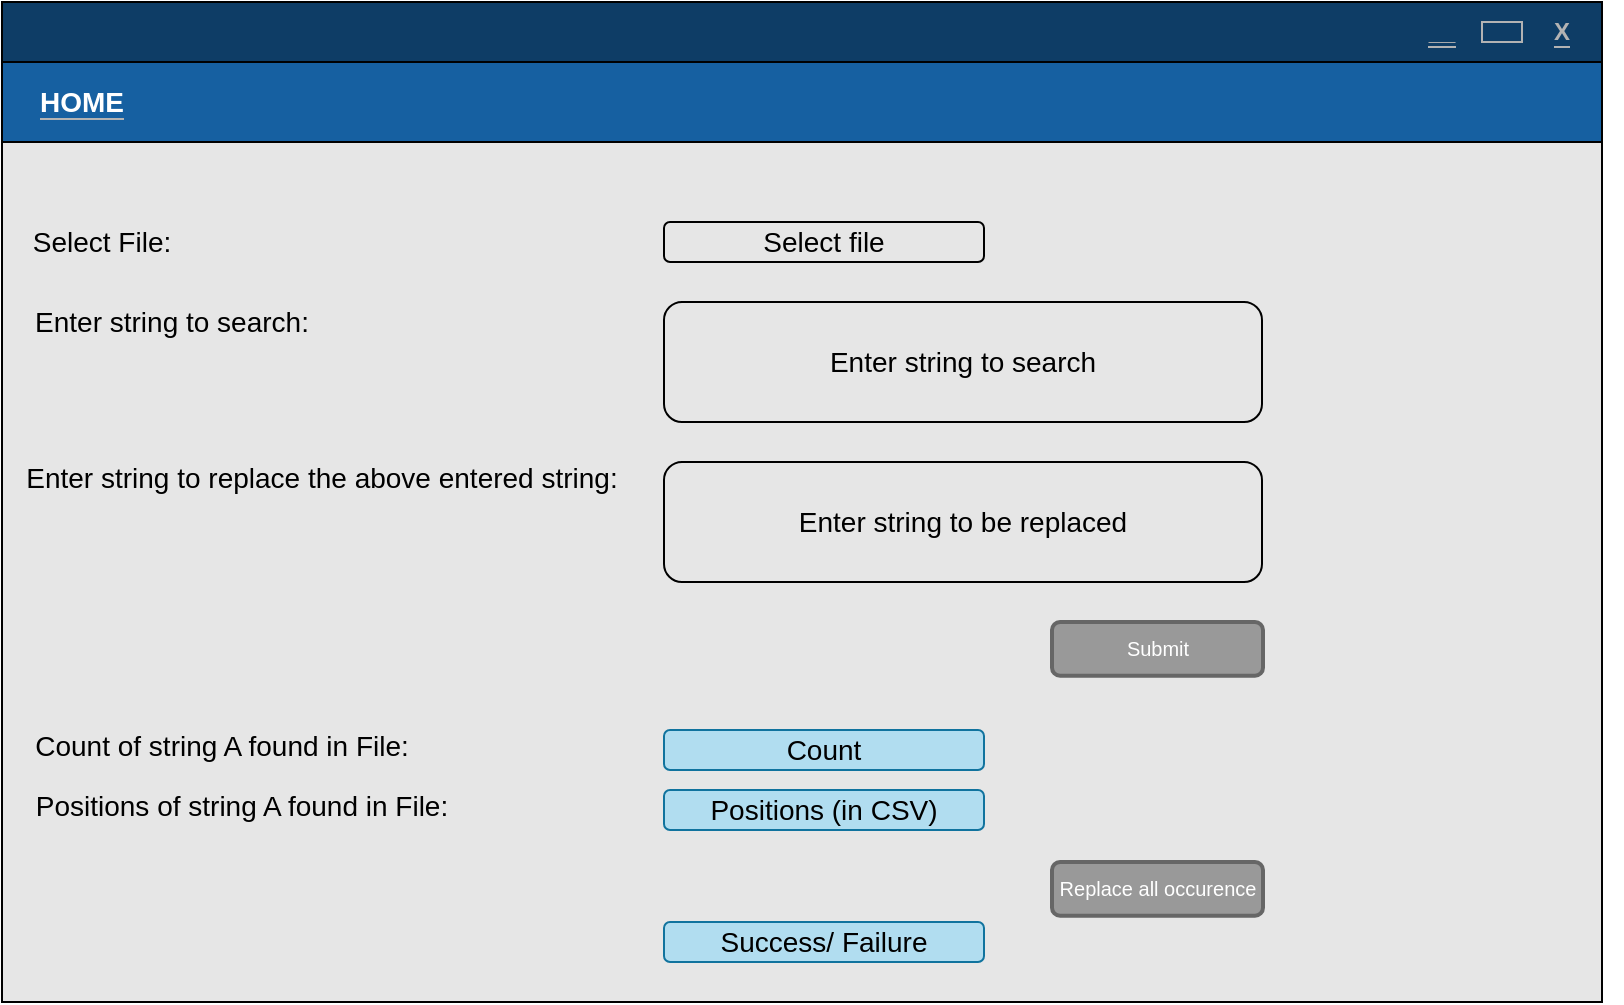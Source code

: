 <mxfile version="13.7.8" type="github">
  <diagram id="6a731a19-8d31-9384-78a2-239565b7b9f0" name="Page-1">
    <mxGraphModel dx="60" dy="1796" grid="1" gridSize="10" guides="1" tooltips="1" connect="1" arrows="1" fold="1" page="1" pageScale="1" pageWidth="827" pageHeight="1169" background="#FFFFFF" math="0" shadow="0">
      <root>
        <mxCell id="0" />
        <mxCell id="1" parent="0" />
        <mxCell id="rTS4U9SxdUz9XE0HRq8G-1060" value="" style="rounded=0;whiteSpace=wrap;html=1;fontColor=#333333;fillColor=#E6E6E6;" vertex="1" parent="1">
          <mxGeometry x="830" y="-820" width="800" height="500" as="geometry" />
        </mxCell>
        <mxCell id="rTS4U9SxdUz9XE0HRq8G-1062" value="" style="rounded=0;whiteSpace=wrap;html=1;fillColor=#0E3D66;" vertex="1" parent="1">
          <mxGeometry x="830" y="-820" width="800" height="30" as="geometry" />
        </mxCell>
        <mxCell id="rTS4U9SxdUz9XE0HRq8G-1063" value="" style="rounded=0;whiteSpace=wrap;html=1;fillColor=#1660A1;" vertex="1" parent="1">
          <mxGeometry x="830" y="-790" width="800" height="40" as="geometry" />
        </mxCell>
        <mxCell id="rTS4U9SxdUz9XE0HRq8G-1065" value="" style="rounded=0;whiteSpace=wrap;html=1;fillColor=#0E3D66;strokeColor=#B3B3B3;" vertex="1" parent="1">
          <mxGeometry x="1570" y="-810" width="20" height="10" as="geometry" />
        </mxCell>
        <mxCell id="rTS4U9SxdUz9XE0HRq8G-1069" value="&lt;span style=&quot;background-color: rgb(14 , 61 , 102)&quot;&gt;X&lt;/span&gt;" style="text;html=1;strokeColor=none;fillColor=none;align=center;verticalAlign=middle;whiteSpace=wrap;rounded=0;labelBackgroundColor=#B3B3B3;fontColor=#B3B3B3;strokeWidth=8;fontStyle=1" vertex="1" parent="1">
          <mxGeometry x="1580" y="-820" width="60" height="30" as="geometry" />
        </mxCell>
        <mxCell id="rTS4U9SxdUz9XE0HRq8G-1070" value="&lt;span style=&quot;background-color: rgb(14 , 61 , 102)&quot;&gt;__&lt;/span&gt;" style="text;html=1;strokeColor=none;fillColor=none;align=center;verticalAlign=middle;whiteSpace=wrap;rounded=0;labelBackgroundColor=#B3B3B3;fontColor=#B3B3B3;strokeWidth=8;fontStyle=1" vertex="1" parent="1">
          <mxGeometry x="1520" y="-820" width="60" height="30" as="geometry" />
        </mxCell>
        <mxCell id="rTS4U9SxdUz9XE0HRq8G-1071" value="&lt;span style=&quot;background-color: rgb(22, 96, 161); font-size: 14px;&quot;&gt;HOME&lt;/span&gt;" style="text;html=1;strokeColor=none;fillColor=none;align=center;verticalAlign=middle;whiteSpace=wrap;rounded=0;labelBackgroundColor=#B3B3B3;fontColor=#FFFFFF;fontStyle=1;fontSize=14;" vertex="1" parent="1">
          <mxGeometry x="840" y="-785" width="60" height="30" as="geometry" />
        </mxCell>
        <mxCell id="rTS4U9SxdUz9XE0HRq8G-1072" value="Select File:" style="text;html=1;strokeColor=none;fillColor=none;align=center;verticalAlign=middle;whiteSpace=wrap;rounded=0;labelBackgroundColor=none;fontSize=14;" vertex="1" parent="1">
          <mxGeometry x="840" y="-710" width="80" height="20" as="geometry" />
        </mxCell>
        <mxCell id="rTS4U9SxdUz9XE0HRq8G-1073" value="Select file" style="rounded=1;whiteSpace=wrap;html=1;labelBackgroundColor=none;strokeWidth=1;fillColor=#E6E6E6;gradientColor=none;fontSize=14;fontColor=#000000;" vertex="1" parent="1">
          <mxGeometry x="1161" y="-710" width="160" height="20" as="geometry" />
        </mxCell>
        <mxCell id="rTS4U9SxdUz9XE0HRq8G-1074" value="Enter string to search:" style="text;html=1;strokeColor=none;fillColor=none;align=center;verticalAlign=middle;whiteSpace=wrap;rounded=0;labelBackgroundColor=none;fontSize=14;" vertex="1" parent="1">
          <mxGeometry x="840" y="-670" width="150" height="20" as="geometry" />
        </mxCell>
        <mxCell id="rTS4U9SxdUz9XE0HRq8G-1075" value="Enter string to search" style="rounded=1;whiteSpace=wrap;html=1;labelBackgroundColor=none;strokeWidth=1;fillColor=#E6E6E6;gradientColor=none;fontSize=14;fontColor=#000000;" vertex="1" parent="1">
          <mxGeometry x="1161" y="-670" width="299" height="60" as="geometry" />
        </mxCell>
        <mxCell id="rTS4U9SxdUz9XE0HRq8G-1076" value="Enter string to replace the above entered string:" style="text;html=1;strokeColor=none;fillColor=none;align=center;verticalAlign=middle;whiteSpace=wrap;rounded=0;labelBackgroundColor=none;fontSize=14;" vertex="1" parent="1">
          <mxGeometry x="840" y="-594" width="300" height="24" as="geometry" />
        </mxCell>
        <mxCell id="rTS4U9SxdUz9XE0HRq8G-1079" value="Enter string to be replaced" style="rounded=1;whiteSpace=wrap;html=1;labelBackgroundColor=none;strokeWidth=1;fillColor=#E6E6E6;gradientColor=none;fontSize=14;fontColor=#000000;" vertex="1" parent="1">
          <mxGeometry x="1161" y="-590" width="299" height="60" as="geometry" />
        </mxCell>
        <mxCell id="rTS4U9SxdUz9XE0HRq8G-1080" value="Submit" style="rounded=1;html=1;shadow=0;dashed=0;whiteSpace=wrap;fontSize=10;fillColor=#999999;align=center;strokeColor=#666666;fontColor=#ffffff;strokeWidth=2;labelBackgroundColor=none;" vertex="1" parent="1">
          <mxGeometry x="1355" y="-510" width="105.5" height="26.88" as="geometry" />
        </mxCell>
        <mxCell id="rTS4U9SxdUz9XE0HRq8G-1081" value="Count of string A found in File:" style="text;html=1;strokeColor=none;fillColor=none;align=center;verticalAlign=middle;whiteSpace=wrap;rounded=0;labelBackgroundColor=none;fontSize=14;" vertex="1" parent="1">
          <mxGeometry x="840" y="-460" width="200" height="24" as="geometry" />
        </mxCell>
        <mxCell id="rTS4U9SxdUz9XE0HRq8G-1082" value="Count" style="rounded=1;whiteSpace=wrap;html=1;labelBackgroundColor=none;strokeWidth=1;fillColor=#b1ddf0;fontSize=14;strokeColor=#10739e;" vertex="1" parent="1">
          <mxGeometry x="1161" y="-456" width="160" height="20" as="geometry" />
        </mxCell>
        <mxCell id="rTS4U9SxdUz9XE0HRq8G-1083" value="Positions of string A found in File:" style="text;html=1;strokeColor=none;fillColor=none;align=center;verticalAlign=middle;whiteSpace=wrap;rounded=0;labelBackgroundColor=none;fontSize=14;" vertex="1" parent="1">
          <mxGeometry x="840" y="-430" width="220" height="24" as="geometry" />
        </mxCell>
        <mxCell id="rTS4U9SxdUz9XE0HRq8G-1084" value="Positions (in CSV)" style="rounded=1;whiteSpace=wrap;html=1;labelBackgroundColor=none;strokeWidth=1;fillColor=#b1ddf0;fontSize=14;strokeColor=#10739e;" vertex="1" parent="1">
          <mxGeometry x="1161" y="-426" width="160" height="20" as="geometry" />
        </mxCell>
        <mxCell id="rTS4U9SxdUz9XE0HRq8G-1085" value="Replace all occurence" style="rounded=1;html=1;shadow=0;dashed=0;whiteSpace=wrap;fontSize=10;fillColor=#999999;align=center;strokeColor=#666666;fontColor=#ffffff;strokeWidth=2;labelBackgroundColor=none;" vertex="1" parent="1">
          <mxGeometry x="1355" y="-390" width="105.5" height="26.88" as="geometry" />
        </mxCell>
        <mxCell id="rTS4U9SxdUz9XE0HRq8G-1086" value="Success/ Failure" style="rounded=1;whiteSpace=wrap;html=1;labelBackgroundColor=none;strokeWidth=1;fillColor=#b1ddf0;fontSize=14;strokeColor=#10739e;" vertex="1" parent="1">
          <mxGeometry x="1161" y="-360" width="160" height="20" as="geometry" />
        </mxCell>
      </root>
    </mxGraphModel>
  </diagram>
</mxfile>
